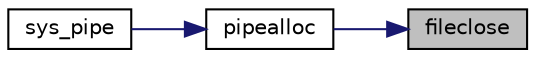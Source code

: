 digraph "fileclose"
{
 // LATEX_PDF_SIZE
  edge [fontname="Helvetica",fontsize="10",labelfontname="Helvetica",labelfontsize="10"];
  node [fontname="Helvetica",fontsize="10",shape=record];
  rankdir="RL";
  Node1 [label="fileclose",height=0.2,width=0.4,color="black", fillcolor="grey75", style="filled", fontcolor="black",tooltip=" "];
  Node1 -> Node2 [dir="back",color="midnightblue",fontsize="10",style="solid"];
  Node2 [label="pipealloc",height=0.2,width=0.4,color="black", fillcolor="white", style="filled",URL="$d5/d64/defs_8h.html#a3de41eab56ff42bea4d1ae78bbd1e472",tooltip=" "];
  Node2 -> Node3 [dir="back",color="midnightblue",fontsize="10",style="solid"];
  Node3 [label="sys_pipe",height=0.2,width=0.4,color="black", fillcolor="white", style="filled",URL="$db/dd8/syscall_8c.html#a9a70db941def46ec25939e6c2d30e399",tooltip=" "];
}
